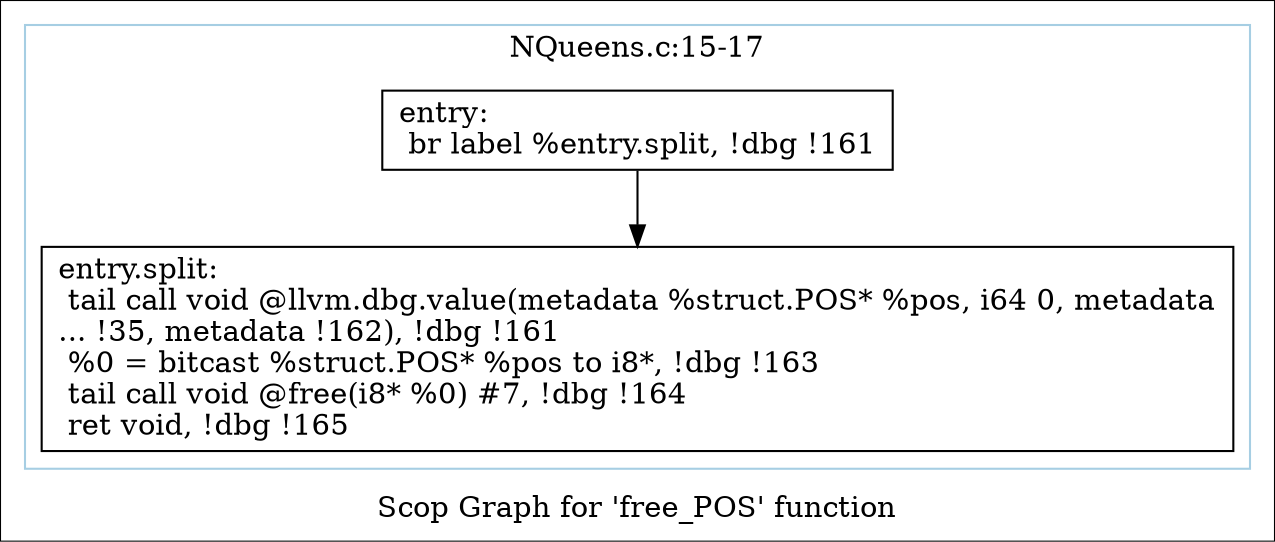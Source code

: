 digraph "Scop Graph for 'free_POS' function" {
	label="Scop Graph for 'free_POS' function";

	Node0xacc4470 [shape=record,label="{entry:\l  br label %entry.split, !dbg !161\l}"];
	Node0xacc4470 -> Node0xacd9610;
	Node0xacd9610 [shape=record,label="{entry.split:                                      \l  tail call void @llvm.dbg.value(metadata %struct.POS* %pos, i64 0, metadata\l... !35, metadata !162), !dbg !161\l  %0 = bitcast %struct.POS* %pos to i8*, !dbg !163\l  tail call void @free(i8* %0) #7, !dbg !164\l  ret void, !dbg !165\l}"];
	colorscheme = "paired12"
        subgraph cluster_0xaccfac0 {
          label = "NQueens.c:15-17
";
          style = solid;
          color = 1
          Node0xacc4470;
          Node0xacd9610;
        }
}
